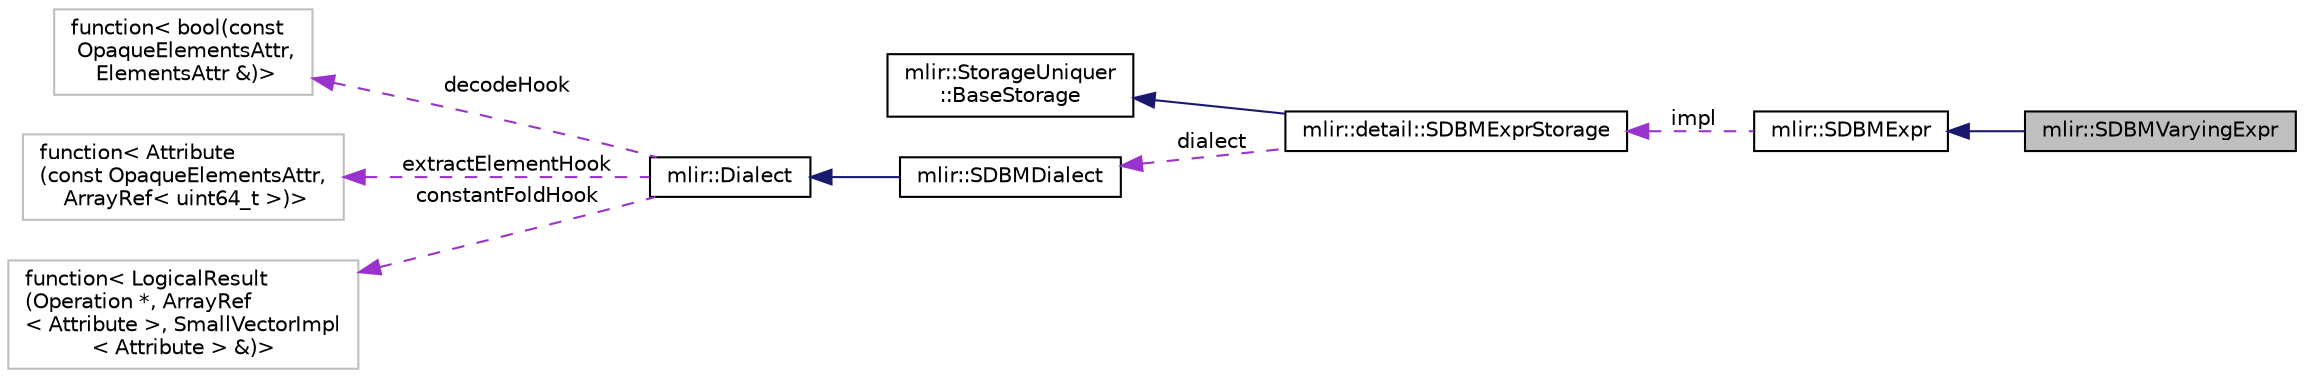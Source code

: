 digraph "mlir::SDBMVaryingExpr"
{
  bgcolor="transparent";
  edge [fontname="Helvetica",fontsize="10",labelfontname="Helvetica",labelfontsize="10"];
  node [fontname="Helvetica",fontsize="10",shape=record];
  rankdir="LR";
  Node11 [label="mlir::SDBMVaryingExpr",height=0.2,width=0.4,color="black", fillcolor="grey75", style="filled", fontcolor="black"];
  Node12 -> Node11 [dir="back",color="midnightblue",fontsize="10",style="solid",fontname="Helvetica"];
  Node12 [label="mlir::SDBMExpr",height=0.2,width=0.4,color="black",URL="$classmlir_1_1SDBMExpr.html",tooltip="Striped Difference-Bounded Matrix (SDBM) expression is a base left-hand side expression for the SDBM ..."];
  Node13 -> Node12 [dir="back",color="darkorchid3",fontsize="10",style="dashed",label=" impl" ,fontname="Helvetica"];
  Node13 [label="mlir::detail::SDBMExprStorage",height=0.2,width=0.4,color="black",URL="$structmlir_1_1detail_1_1SDBMExprStorage.html"];
  Node14 -> Node13 [dir="back",color="midnightblue",fontsize="10",style="solid",fontname="Helvetica"];
  Node14 [label="mlir::StorageUniquer\l::BaseStorage",height=0.2,width=0.4,color="black",URL="$classmlir_1_1StorageUniquer_1_1BaseStorage.html",tooltip="This class acts as the base storage that all storage classes must derived from. "];
  Node15 -> Node13 [dir="back",color="darkorchid3",fontsize="10",style="dashed",label=" dialect" ,fontname="Helvetica"];
  Node15 [label="mlir::SDBMDialect",height=0.2,width=0.4,color="black",URL="$classmlir_1_1SDBMDialect.html"];
  Node16 -> Node15 [dir="back",color="midnightblue",fontsize="10",style="solid",fontname="Helvetica"];
  Node16 [label="mlir::Dialect",height=0.2,width=0.4,color="black",URL="$classmlir_1_1Dialect.html",tooltip="Dialects are groups of MLIR operations and behavior associated with the entire group. "];
  Node17 -> Node16 [dir="back",color="darkorchid3",fontsize="10",style="dashed",label=" decodeHook" ,fontname="Helvetica"];
  Node17 [label="function\< bool(const\l OpaqueElementsAttr,\l ElementsAttr &)\>",height=0.2,width=0.4,color="grey75"];
  Node18 -> Node16 [dir="back",color="darkorchid3",fontsize="10",style="dashed",label=" extractElementHook" ,fontname="Helvetica"];
  Node18 [label="function\< Attribute\l(const OpaqueElementsAttr,\l ArrayRef\< uint64_t \>)\>",height=0.2,width=0.4,color="grey75"];
  Node19 -> Node16 [dir="back",color="darkorchid3",fontsize="10",style="dashed",label=" constantFoldHook" ,fontname="Helvetica"];
  Node19 [label="function\< LogicalResult\l(Operation *, ArrayRef\l\< Attribute \>, SmallVectorImpl\l\< Attribute \> &)\>",height=0.2,width=0.4,color="grey75"];
}

